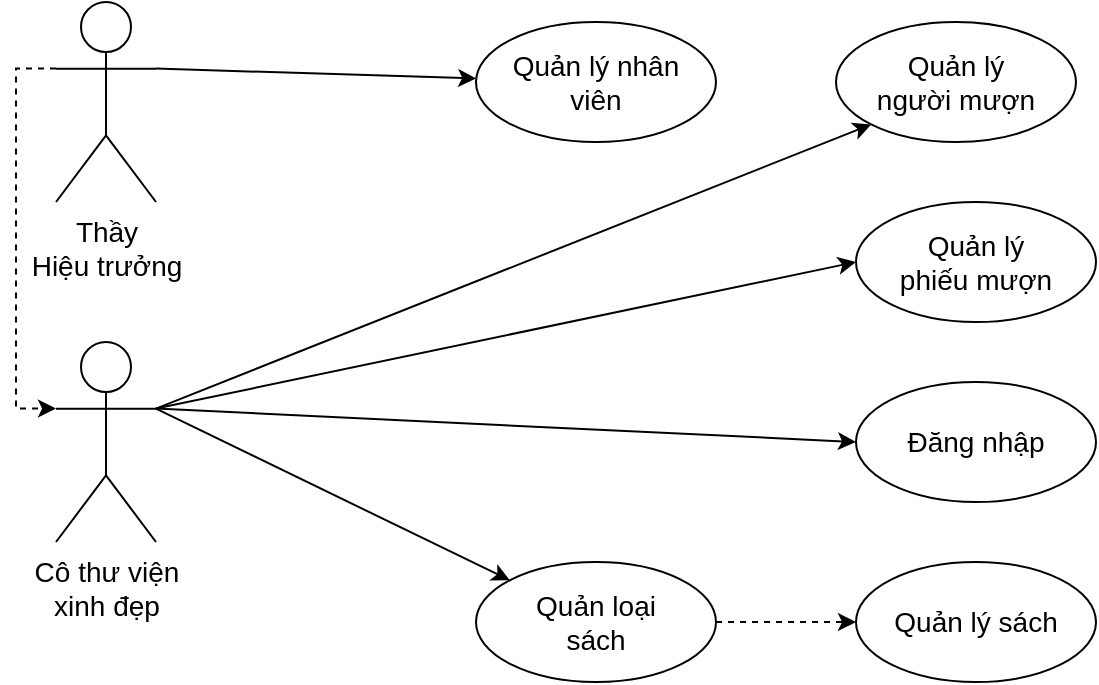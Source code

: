 <mxfile version="15.6.6" type="github">
  <diagram id="GBJeokmdrCC2gT9NmFFP" name="Chức năng tổng quan">
    <mxGraphModel dx="834" dy="419" grid="1" gridSize="10" guides="1" tooltips="1" connect="1" arrows="1" fold="1" page="1" pageScale="1" pageWidth="827" pageHeight="1169" math="0" shadow="0">
      <root>
        <mxCell id="0" />
        <mxCell id="1" parent="0" />
        <mxCell id="V0e8xGoyZVRUdur8J4RT-3" style="rounded=0;orthogonalLoop=1;jettySize=auto;html=1;entryX=0;entryY=0.5;entryDx=0;entryDy=0;fontSize=14;fontColor=default;dashed=1;strokeColor=default;labelBackgroundColor=default;spacing=18;fillColor=default;" edge="1" parent="1" source="V0e8xGoyZVRUdur8J4RT-1" target="V0e8xGoyZVRUdur8J4RT-2">
          <mxGeometry relative="1" as="geometry" />
        </mxCell>
        <mxCell id="V0e8xGoyZVRUdur8J4RT-1" value="&lt;font style=&quot;font-size: 14px&quot;&gt;Quản loại sách&lt;br&gt;&lt;/font&gt;" style="ellipse;whiteSpace=wrap;html=1;fillColor=default;strokeColor=default;fontColor=default;labelBackgroundColor=default;spacing=18;" vertex="1" parent="1">
          <mxGeometry x="320" y="660" width="120" height="60" as="geometry" />
        </mxCell>
        <mxCell id="V0e8xGoyZVRUdur8J4RT-2" value="&lt;font style=&quot;font-size: 14px&quot;&gt;Quản lý sách&lt;br&gt;&lt;/font&gt;" style="ellipse;whiteSpace=wrap;html=1;fillColor=default;strokeColor=default;fontColor=default;labelBackgroundColor=default;spacing=18;" vertex="1" parent="1">
          <mxGeometry x="510" y="660" width="120" height="60" as="geometry" />
        </mxCell>
        <mxCell id="V0e8xGoyZVRUdur8J4RT-7" value="&lt;font style=&quot;font-size: 14px&quot;&gt;Quản lý người mượn&lt;br&gt;&lt;/font&gt;" style="ellipse;whiteSpace=wrap;html=1;fillColor=default;strokeColor=default;fontColor=default;labelBackgroundColor=default;spacing=18;" vertex="1" parent="1">
          <mxGeometry x="500" y="390" width="120" height="60" as="geometry" />
        </mxCell>
        <mxCell id="V0e8xGoyZVRUdur8J4RT-9" value="&lt;font style=&quot;font-size: 14px&quot;&gt;Quản lý phiếu mượn&lt;br&gt;&lt;/font&gt;" style="ellipse;whiteSpace=wrap;html=1;fillColor=default;strokeColor=default;fontColor=default;labelBackgroundColor=default;spacing=18;" vertex="1" parent="1">
          <mxGeometry x="510" y="480" width="120" height="60" as="geometry" />
        </mxCell>
        <mxCell id="V0e8xGoyZVRUdur8J4RT-11" value="&lt;font style=&quot;font-size: 14px&quot;&gt;Quản lý nhân viên&lt;br&gt;&lt;/font&gt;" style="ellipse;whiteSpace=wrap;html=1;fillColor=default;strokeColor=default;fontColor=default;labelBackgroundColor=default;spacing=18;" vertex="1" parent="1">
          <mxGeometry x="320" y="390" width="120" height="60" as="geometry" />
        </mxCell>
        <mxCell id="V0e8xGoyZVRUdur8J4RT-14" value="&lt;font style=&quot;font-size: 14px&quot;&gt;Đăng nhập&lt;br&gt;&lt;/font&gt;" style="ellipse;whiteSpace=wrap;html=1;fillColor=default;strokeColor=default;fontColor=default;labelBackgroundColor=default;spacing=18;" vertex="1" parent="1">
          <mxGeometry x="510" y="570" width="120" height="60" as="geometry" />
        </mxCell>
        <mxCell id="V0e8xGoyZVRUdur8J4RT-21" style="edgeStyle=none;rounded=0;orthogonalLoop=1;jettySize=auto;html=1;exitX=1;exitY=0.333;exitDx=0;exitDy=0;exitPerimeter=0;labelBackgroundColor=default;fontSize=14;fontColor=default;strokeColor=default;fillColor=default;" edge="1" parent="1" source="V0e8xGoyZVRUdur8J4RT-15" target="V0e8xGoyZVRUdur8J4RT-11">
          <mxGeometry relative="1" as="geometry" />
        </mxCell>
        <mxCell id="V0e8xGoyZVRUdur8J4RT-22" style="edgeStyle=orthogonalEdgeStyle;rounded=0;orthogonalLoop=1;jettySize=auto;html=1;entryX=0;entryY=0.333;entryDx=0;entryDy=0;entryPerimeter=0;labelBackgroundColor=default;fontSize=14;fontColor=default;strokeColor=default;fillColor=default;exitX=0;exitY=0.333;exitDx=0;exitDy=0;exitPerimeter=0;dashed=1;" edge="1" parent="1" source="V0e8xGoyZVRUdur8J4RT-15" target="V0e8xGoyZVRUdur8J4RT-16">
          <mxGeometry relative="1" as="geometry">
            <Array as="points">
              <mxPoint x="90" y="413" />
              <mxPoint x="90" y="583" />
            </Array>
          </mxGeometry>
        </mxCell>
        <mxCell id="V0e8xGoyZVRUdur8J4RT-15" value="Thầy&lt;br&gt;Hiệu trưởng" style="shape=umlActor;verticalLabelPosition=bottom;verticalAlign=top;html=1;outlineConnect=0;labelBackgroundColor=default;fontSize=14;fontColor=default;strokeColor=default;fillColor=default;" vertex="1" parent="1">
          <mxGeometry x="110" y="380" width="50" height="100" as="geometry" />
        </mxCell>
        <mxCell id="V0e8xGoyZVRUdur8J4RT-17" style="edgeStyle=none;rounded=0;orthogonalLoop=1;jettySize=auto;html=1;exitX=1;exitY=0.333;exitDx=0;exitDy=0;exitPerimeter=0;entryX=0;entryY=1;entryDx=0;entryDy=0;labelBackgroundColor=default;fontSize=14;fontColor=default;strokeColor=default;fillColor=default;" edge="1" parent="1" source="V0e8xGoyZVRUdur8J4RT-16" target="V0e8xGoyZVRUdur8J4RT-7">
          <mxGeometry relative="1" as="geometry" />
        </mxCell>
        <mxCell id="V0e8xGoyZVRUdur8J4RT-18" style="edgeStyle=none;rounded=0;orthogonalLoop=1;jettySize=auto;html=1;exitX=1;exitY=0.333;exitDx=0;exitDy=0;exitPerimeter=0;entryX=0;entryY=0.5;entryDx=0;entryDy=0;labelBackgroundColor=default;fontSize=14;fontColor=default;strokeColor=default;fillColor=default;" edge="1" parent="1" source="V0e8xGoyZVRUdur8J4RT-16" target="V0e8xGoyZVRUdur8J4RT-9">
          <mxGeometry relative="1" as="geometry" />
        </mxCell>
        <mxCell id="V0e8xGoyZVRUdur8J4RT-19" style="edgeStyle=none;rounded=0;orthogonalLoop=1;jettySize=auto;html=1;exitX=1;exitY=0.333;exitDx=0;exitDy=0;exitPerimeter=0;entryX=0;entryY=0.5;entryDx=0;entryDy=0;labelBackgroundColor=default;fontSize=14;fontColor=default;strokeColor=default;fillColor=default;" edge="1" parent="1" source="V0e8xGoyZVRUdur8J4RT-16" target="V0e8xGoyZVRUdur8J4RT-14">
          <mxGeometry relative="1" as="geometry" />
        </mxCell>
        <mxCell id="V0e8xGoyZVRUdur8J4RT-20" style="edgeStyle=none;rounded=0;orthogonalLoop=1;jettySize=auto;html=1;exitX=1;exitY=0.333;exitDx=0;exitDy=0;exitPerimeter=0;labelBackgroundColor=default;fontSize=14;fontColor=default;strokeColor=default;fillColor=default;" edge="1" parent="1" source="V0e8xGoyZVRUdur8J4RT-16" target="V0e8xGoyZVRUdur8J4RT-1">
          <mxGeometry relative="1" as="geometry" />
        </mxCell>
        <mxCell id="V0e8xGoyZVRUdur8J4RT-16" value="Cô thư viện&lt;br&gt;xinh đẹp" style="shape=umlActor;verticalLabelPosition=bottom;verticalAlign=top;html=1;outlineConnect=0;labelBackgroundColor=default;fontSize=14;fontColor=default;strokeColor=default;fillColor=default;" vertex="1" parent="1">
          <mxGeometry x="110" y="550" width="50" height="100" as="geometry" />
        </mxCell>
      </root>
    </mxGraphModel>
  </diagram>
</mxfile>

